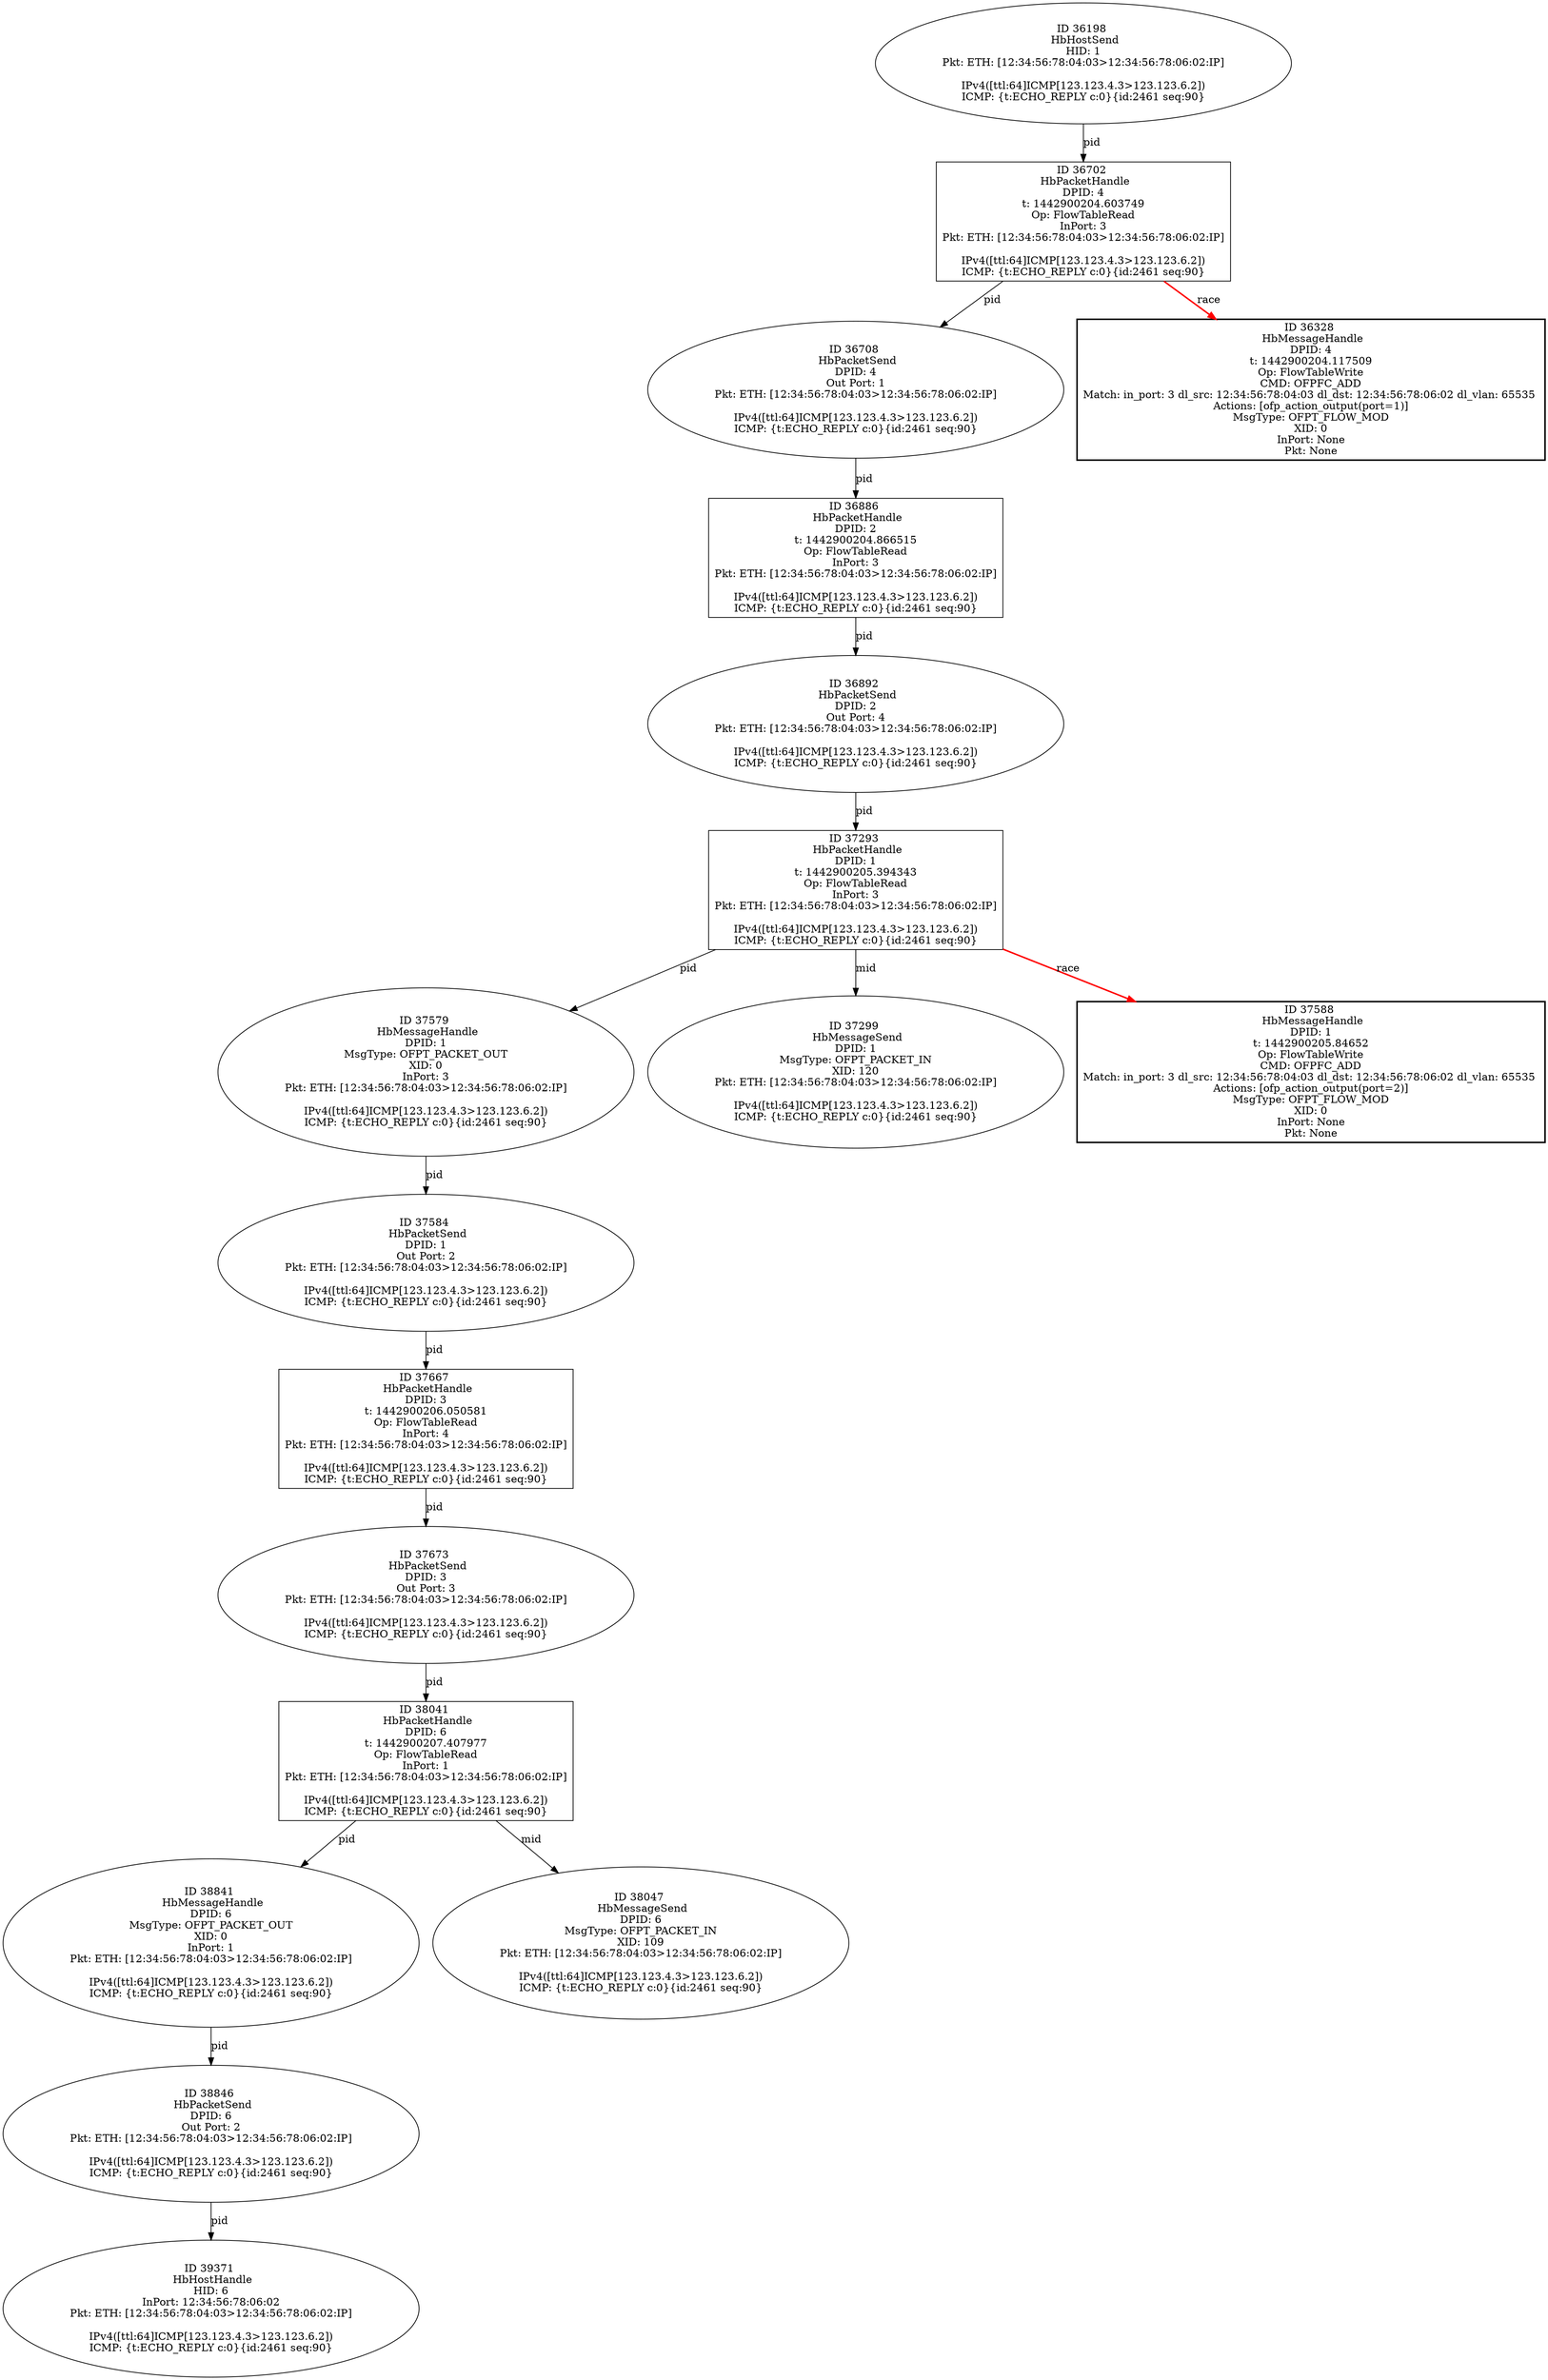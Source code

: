 strict digraph G {
37667 [shape=box, event=<hb_events.HbPacketHandle object at 0x10fd6e090>, label="ID 37667 
 HbPacketHandle
DPID: 3
t: 1442900206.050581
Op: FlowTableRead
InPort: 4
Pkt: ETH: [12:34:56:78:04:03>12:34:56:78:06:02:IP]

IPv4([ttl:64]ICMP[123.123.4.3>123.123.6.2])
ICMP: {t:ECHO_REPLY c:0}{id:2461 seq:90}"];
36708 [shape=oval, event=<hb_events.HbPacketSend object at 0x10f79e450>, label="ID 36708 
 HbPacketSend
DPID: 4
Out Port: 1
Pkt: ETH: [12:34:56:78:04:03>12:34:56:78:06:02:IP]

IPv4([ttl:64]ICMP[123.123.4.3>123.123.6.2])
ICMP: {t:ECHO_REPLY c:0}{id:2461 seq:90}"];
36198 [shape=oval, event=<hb_events.HbHostSend object at 0x10f4ca550>, label="ID 36198 
 HbHostSend
HID: 1
Pkt: ETH: [12:34:56:78:04:03>12:34:56:78:06:02:IP]

IPv4([ttl:64]ICMP[123.123.4.3>123.123.6.2])
ICMP: {t:ECHO_REPLY c:0}{id:2461 seq:90}"];
36328 [shape=box, style=bold, event=<hb_events.HbMessageHandle object at 0x10f58b350>, label="ID 36328 
 HbMessageHandle
DPID: 4
t: 1442900204.117509
Op: FlowTableWrite
CMD: OFPFC_ADD
Match: in_port: 3 dl_src: 12:34:56:78:04:03 dl_dst: 12:34:56:78:06:02 dl_vlan: 65535 
Actions: [ofp_action_output(port=1)]
MsgType: OFPT_FLOW_MOD
XID: 0
InPort: None
Pkt: None"];
37673 [shape=oval, event=<hb_events.HbPacketSend object at 0x10fd20e90>, label="ID 37673 
 HbPacketSend
DPID: 3
Out Port: 3
Pkt: ETH: [12:34:56:78:04:03>12:34:56:78:06:02:IP]

IPv4([ttl:64]ICMP[123.123.4.3>123.123.6.2])
ICMP: {t:ECHO_REPLY c:0}{id:2461 seq:90}"];
37579 [shape=oval, event=<hb_events.HbMessageHandle object at 0x10fc99850>, label="ID 37579 
 HbMessageHandle
DPID: 1
MsgType: OFPT_PACKET_OUT
XID: 0
InPort: 3
Pkt: ETH: [12:34:56:78:04:03>12:34:56:78:06:02:IP]

IPv4([ttl:64]ICMP[123.123.4.3>123.123.6.2])
ICMP: {t:ECHO_REPLY c:0}{id:2461 seq:90}"];
37293 [shape=box, event=<hb_events.HbPacketHandle object at 0x10fac8650>, label="ID 37293 
 HbPacketHandle
DPID: 1
t: 1442900205.394343
Op: FlowTableRead
InPort: 3
Pkt: ETH: [12:34:56:78:04:03>12:34:56:78:06:02:IP]

IPv4([ttl:64]ICMP[123.123.4.3>123.123.6.2])
ICMP: {t:ECHO_REPLY c:0}{id:2461 seq:90}"];
37584 [shape=oval, event=<hb_events.HbPacketSend object at 0x10fc99b10>, label="ID 37584 
 HbPacketSend
DPID: 1
Out Port: 2
Pkt: ETH: [12:34:56:78:04:03>12:34:56:78:06:02:IP]

IPv4([ttl:64]ICMP[123.123.4.3>123.123.6.2])
ICMP: {t:ECHO_REPLY c:0}{id:2461 seq:90}"];
37299 [shape=oval, event=<hb_events.HbMessageSend object at 0x10fac8d50>, label="ID 37299 
 HbMessageSend
DPID: 1
MsgType: OFPT_PACKET_IN
XID: 120
Pkt: ETH: [12:34:56:78:04:03>12:34:56:78:06:02:IP]

IPv4([ttl:64]ICMP[123.123.4.3>123.123.6.2])
ICMP: {t:ECHO_REPLY c:0}{id:2461 seq:90}"];
37588 [shape=box, style=bold, event=<hb_events.HbMessageHandle object at 0x10fcc6b10>, label="ID 37588 
 HbMessageHandle
DPID: 1
t: 1442900205.84652
Op: FlowTableWrite
CMD: OFPFC_ADD
Match: in_port: 3 dl_src: 12:34:56:78:04:03 dl_dst: 12:34:56:78:06:02 dl_vlan: 65535 
Actions: [ofp_action_output(port=2)]
MsgType: OFPT_FLOW_MOD
XID: 0
InPort: None
Pkt: None"];
38846 [shape=oval, event=<hb_events.HbPacketSend object at 0x1105afb50>, label="ID 38846 
 HbPacketSend
DPID: 6
Out Port: 2
Pkt: ETH: [12:34:56:78:04:03>12:34:56:78:06:02:IP]

IPv4([ttl:64]ICMP[123.123.4.3>123.123.6.2])
ICMP: {t:ECHO_REPLY c:0}{id:2461 seq:90}"];
36886 [shape=box, event=<hb_events.HbPacketHandle object at 0x10f8bcb10>, label="ID 36886 
 HbPacketHandle
DPID: 2
t: 1442900204.866515
Op: FlowTableRead
InPort: 3
Pkt: ETH: [12:34:56:78:04:03>12:34:56:78:06:02:IP]

IPv4([ttl:64]ICMP[123.123.4.3>123.123.6.2])
ICMP: {t:ECHO_REPLY c:0}{id:2461 seq:90}"];
38841 [shape=oval, event=<hb_events.HbMessageHandle object at 0x1105af650>, label="ID 38841 
 HbMessageHandle
DPID: 6
MsgType: OFPT_PACKET_OUT
XID: 0
InPort: 1
Pkt: ETH: [12:34:56:78:04:03>12:34:56:78:06:02:IP]

IPv4([ttl:64]ICMP[123.123.4.3>123.123.6.2])
ICMP: {t:ECHO_REPLY c:0}{id:2461 seq:90}"];
38041 [shape=box, event=<hb_events.HbPacketHandle object at 0x10ff95290>, label="ID 38041 
 HbPacketHandle
DPID: 6
t: 1442900207.407977
Op: FlowTableRead
InPort: 1
Pkt: ETH: [12:34:56:78:04:03>12:34:56:78:06:02:IP]

IPv4([ttl:64]ICMP[123.123.4.3>123.123.6.2])
ICMP: {t:ECHO_REPLY c:0}{id:2461 seq:90}"];
36892 [shape=oval, event=<hb_events.HbPacketSend object at 0x10f8c9f90>, label="ID 36892 
 HbPacketSend
DPID: 2
Out Port: 4
Pkt: ETH: [12:34:56:78:04:03>12:34:56:78:06:02:IP]

IPv4([ttl:64]ICMP[123.123.4.3>123.123.6.2])
ICMP: {t:ECHO_REPLY c:0}{id:2461 seq:90}"];
39371 [shape=oval, event=<hb_events.HbHostHandle object at 0x1106ce9d0>, label="ID 39371 
 HbHostHandle
HID: 6
InPort: 12:34:56:78:06:02
Pkt: ETH: [12:34:56:78:04:03>12:34:56:78:06:02:IP]

IPv4([ttl:64]ICMP[123.123.4.3>123.123.6.2])
ICMP: {t:ECHO_REPLY c:0}{id:2461 seq:90}"];
36702 [shape=box, event=<hb_events.HbPacketHandle object at 0x10f79edd0>, label="ID 36702 
 HbPacketHandle
DPID: 4
t: 1442900204.603749
Op: FlowTableRead
InPort: 3
Pkt: ETH: [12:34:56:78:04:03>12:34:56:78:06:02:IP]

IPv4([ttl:64]ICMP[123.123.4.3>123.123.6.2])
ICMP: {t:ECHO_REPLY c:0}{id:2461 seq:90}"];
38047 [shape=oval, event=<hb_events.HbMessageSend object at 0x10ff95710>, label="ID 38047 
 HbMessageSend
DPID: 6
MsgType: OFPT_PACKET_IN
XID: 109
Pkt: ETH: [12:34:56:78:04:03>12:34:56:78:06:02:IP]

IPv4([ttl:64]ICMP[123.123.4.3>123.123.6.2])
ICMP: {t:ECHO_REPLY c:0}{id:2461 seq:90}"];
37667 -> 37673  [rel=pid, label=pid];
36708 -> 36886  [rel=pid, label=pid];
36198 -> 36702  [rel=pid, label=pid];
37673 -> 38041  [rel=pid, label=pid];
37579 -> 37584  [rel=pid, label=pid];
37293 -> 37299  [rel=mid, label=mid];
37293 -> 37588  [harmful=True, color=red, style=bold, rel=race, label=race];
37293 -> 37579  [rel=pid, label=pid];
37584 -> 37667  [rel=pid, label=pid];
36702 -> 36328  [harmful=True, color=red, style=bold, rel=race, label=race];
36702 -> 36708  [rel=pid, label=pid];
36886 -> 36892  [rel=pid, label=pid];
38041 -> 38841  [rel=pid, label=pid];
38041 -> 38047  [rel=mid, label=mid];
38841 -> 38846  [rel=pid, label=pid];
36892 -> 37293  [rel=pid, label=pid];
38846 -> 39371  [rel=pid, label=pid];
}

